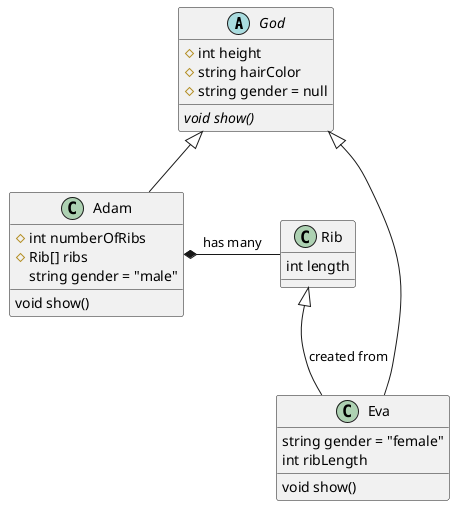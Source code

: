 @startuml

abstract class God {
    #int height
    #string hairColor
    #string gender = null
    {abstract} void show()
}
class Adam {
    #int numberOfRibs
    #Rib[] ribs
    string gender = "male"
    void show()
}
class Eva {
    string gender = "female"
    int ribLength
    void show()
}
class Rib {
    int length
}

God <|-- Adam
God <|-- Eva
Rib <|-- Eva : created from
Adam *- Rib : has many

@enduml